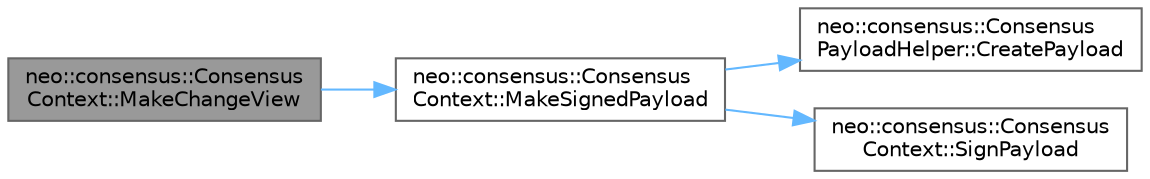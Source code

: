digraph "neo::consensus::ConsensusContext::MakeChangeView"
{
 // LATEX_PDF_SIZE
  bgcolor="transparent";
  edge [fontname=Helvetica,fontsize=10,labelfontname=Helvetica,labelfontsize=10];
  node [fontname=Helvetica,fontsize=10,shape=box,height=0.2,width=0.4];
  rankdir="LR";
  Node1 [id="Node000001",label="neo::consensus::Consensus\lContext::MakeChangeView",height=0.2,width=0.4,color="gray40", fillcolor="grey60", style="filled", fontcolor="black",tooltip="Makes a change view message."];
  Node1 -> Node2 [id="edge1_Node000001_Node000002",color="steelblue1",style="solid",tooltip=" "];
  Node2 [id="Node000002",label="neo::consensus::Consensus\lContext::MakeSignedPayload",height=0.2,width=0.4,color="grey40", fillcolor="white", style="filled",URL="$classneo_1_1consensus_1_1_consensus_context.html#a8d533040842d9fdb0fa3b0e7edc8aa92",tooltip="Creates a signed ExtensiblePayload for a consensus message."];
  Node2 -> Node3 [id="edge2_Node000002_Node000003",color="steelblue1",style="solid",tooltip=" "];
  Node3 [id="Node000003",label="neo::consensus::Consensus\lPayloadHelper::CreatePayload",height=0.2,width=0.4,color="grey40", fillcolor="white", style="filled",URL="$classneo_1_1consensus_1_1_consensus_payload_helper.html#a35a74e896ce8907b1a988a43a1ab1e23",tooltip="Creates an ExtensiblePayload containing a consensus message."];
  Node2 -> Node4 [id="edge3_Node000002_Node000004",color="steelblue1",style="solid",tooltip=" "];
  Node4 [id="Node000004",label="neo::consensus::Consensus\lContext::SignPayload",height=0.2,width=0.4,color="grey40", fillcolor="white", style="filled",URL="$classneo_1_1consensus_1_1_consensus_context.html#a703300a1a934d166fb4e79fc7963c869",tooltip="Signs an ExtensiblePayload."];
}
